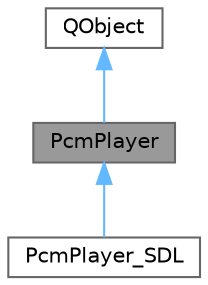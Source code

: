 digraph "PcmPlayer"
{
 // LATEX_PDF_SIZE
  bgcolor="transparent";
  edge [fontname=Helvetica,fontsize=10,labelfontname=Helvetica,labelfontsize=10];
  node [fontname=Helvetica,fontsize=10,shape=box,height=0.2,width=0.4];
  Node1 [id="Node000001",label="PcmPlayer",height=0.2,width=0.4,color="gray40", fillcolor="grey60", style="filled", fontcolor="black",tooltip="PCM 音频播放器基类"];
  Node2 -> Node1 [id="edge1_Node000001_Node000002",dir="back",color="steelblue1",style="solid",tooltip=" "];
  Node2 [id="Node000002",label="QObject",height=0.2,width=0.4,color="gray40", fillcolor="white", style="filled",tooltip=" "];
  Node1 -> Node3 [id="edge2_Node000001_Node000003",dir="back",color="steelblue1",style="solid",tooltip=" "];
  Node3 [id="Node000003",label="PcmPlayer_SDL",height=0.2,width=0.4,color="gray40", fillcolor="white", style="filled",URL="$class_pcm_player___s_d_l.html",tooltip="SDL 音频播放器类，继承自 PcmPlayer"];
}
